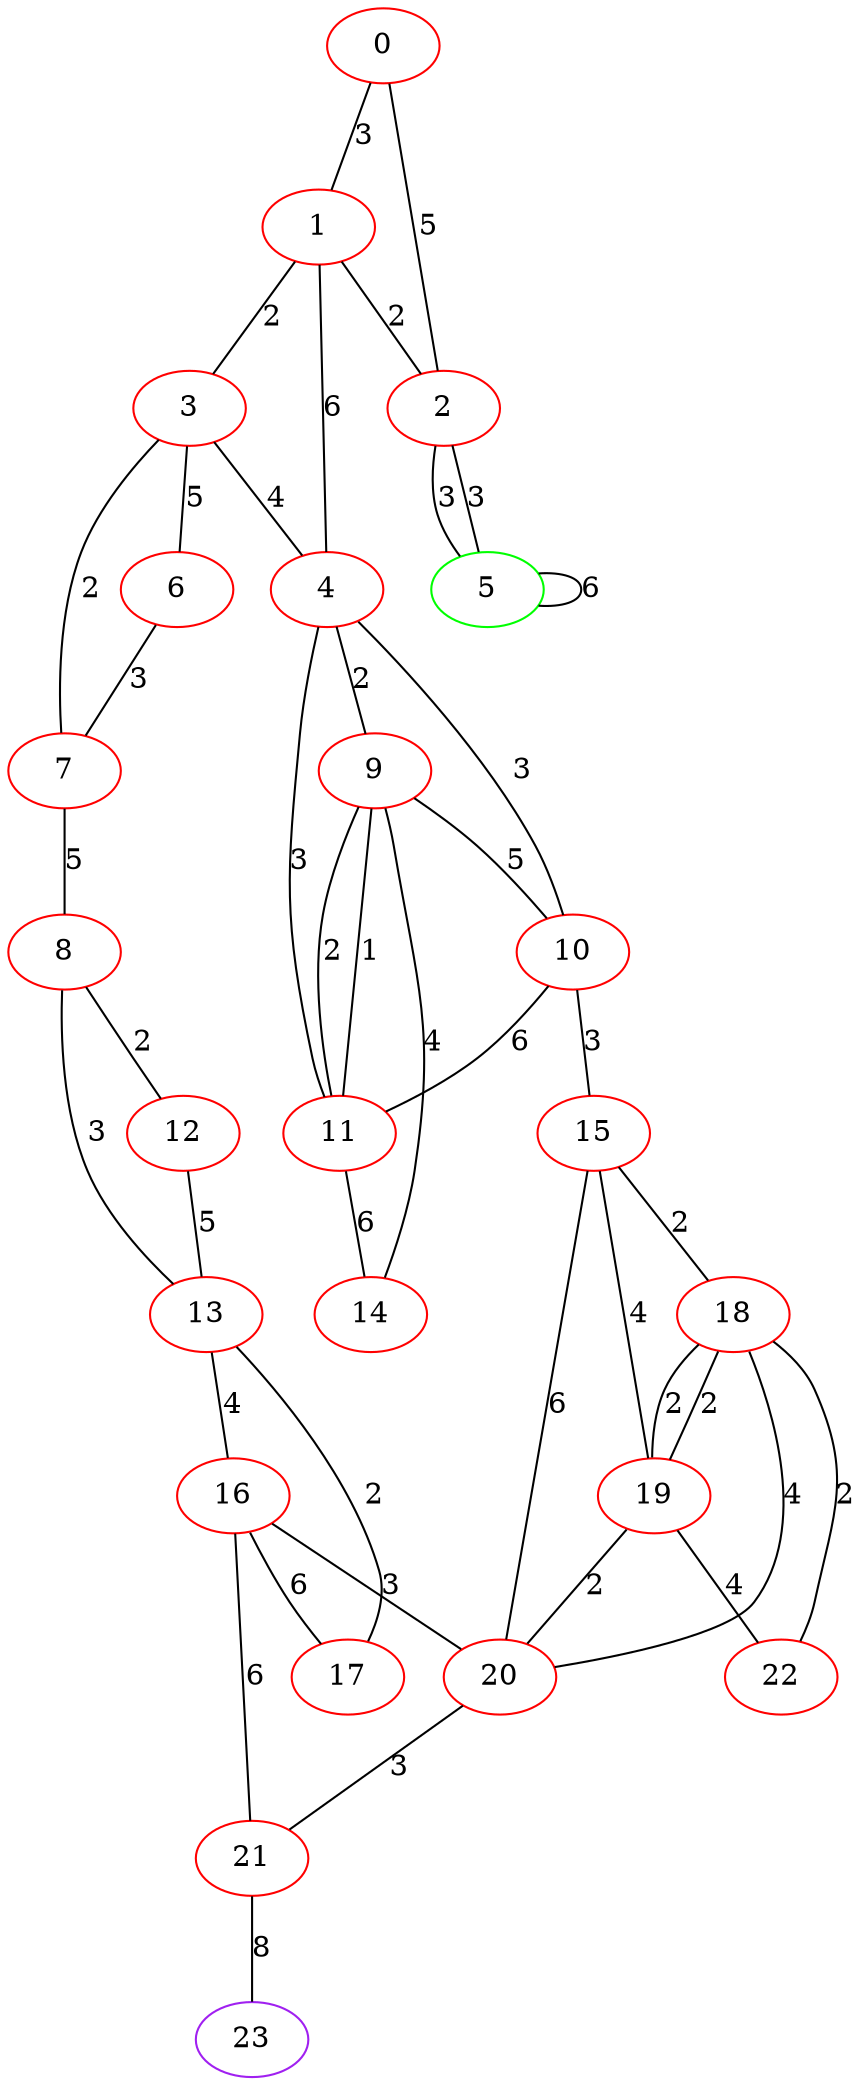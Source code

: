 graph "" {
0 [color=red, weight=1];
1 [color=red, weight=1];
2 [color=red, weight=1];
3 [color=red, weight=1];
4 [color=red, weight=1];
5 [color=green, weight=2];
6 [color=red, weight=1];
7 [color=red, weight=1];
8 [color=red, weight=1];
9 [color=red, weight=1];
10 [color=red, weight=1];
11 [color=red, weight=1];
12 [color=red, weight=1];
13 [color=red, weight=1];
14 [color=red, weight=1];
15 [color=red, weight=1];
16 [color=red, weight=1];
17 [color=red, weight=1];
18 [color=red, weight=1];
19 [color=red, weight=1];
20 [color=red, weight=1];
21 [color=red, weight=1];
22 [color=red, weight=1];
23 [color=purple, weight=4];
0 -- 1  [key=0, label=3];
0 -- 2  [key=0, label=5];
1 -- 2  [key=0, label=2];
1 -- 3  [key=0, label=2];
1 -- 4  [key=0, label=6];
2 -- 5  [key=0, label=3];
2 -- 5  [key=1, label=3];
3 -- 4  [key=0, label=4];
3 -- 6  [key=0, label=5];
3 -- 7  [key=0, label=2];
4 -- 11  [key=0, label=3];
4 -- 10  [key=0, label=3];
4 -- 9  [key=0, label=2];
5 -- 5  [key=0, label=6];
6 -- 7  [key=0, label=3];
7 -- 8  [key=0, label=5];
8 -- 12  [key=0, label=2];
8 -- 13  [key=0, label=3];
9 -- 10  [key=0, label=5];
9 -- 11  [key=0, label=1];
9 -- 11  [key=1, label=2];
9 -- 14  [key=0, label=4];
10 -- 11  [key=0, label=6];
10 -- 15  [key=0, label=3];
11 -- 14  [key=0, label=6];
12 -- 13  [key=0, label=5];
13 -- 16  [key=0, label=4];
13 -- 17  [key=0, label=2];
15 -- 19  [key=0, label=4];
15 -- 20  [key=0, label=6];
15 -- 18  [key=0, label=2];
16 -- 17  [key=0, label=6];
16 -- 20  [key=0, label=3];
16 -- 21  [key=0, label=6];
18 -- 19  [key=0, label=2];
18 -- 19  [key=1, label=2];
18 -- 20  [key=0, label=4];
18 -- 22  [key=0, label=2];
19 -- 20  [key=0, label=2];
19 -- 22  [key=0, label=4];
20 -- 21  [key=0, label=3];
21 -- 23  [key=0, label=8];
}
